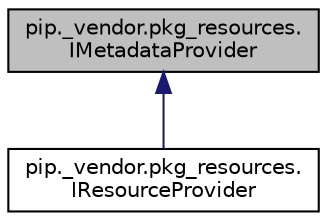 digraph "pip._vendor.pkg_resources.IMetadataProvider"
{
 // LATEX_PDF_SIZE
  edge [fontname="Helvetica",fontsize="10",labelfontname="Helvetica",labelfontsize="10"];
  node [fontname="Helvetica",fontsize="10",shape=record];
  Node1 [label="pip._vendor.pkg_resources.\lIMetadataProvider",height=0.2,width=0.4,color="black", fillcolor="grey75", style="filled", fontcolor="black",tooltip=" "];
  Node1 -> Node2 [dir="back",color="midnightblue",fontsize="10",style="solid"];
  Node2 [label="pip._vendor.pkg_resources.\lIResourceProvider",height=0.2,width=0.4,color="black", fillcolor="white", style="filled",URL="$classpip_1_1__vendor_1_1pkg__resources_1_1_i_resource_provider.html",tooltip=" "];
}

